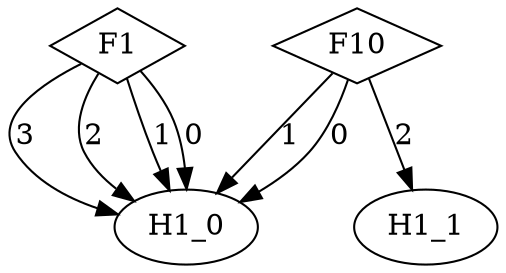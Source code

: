 digraph {
node [label=H1_0,style=""] H1_0
node [label=H1_0,style=""] H1_0
node [label=H1_0,style=""] H1_0
node [label=H1_0,style=""] H1_0
node [label=H1_1,style=""] H1_1
node [label=H1_0,style=""] H1_0
node [label=H1_0,style=""] H1_0
node [label=F1,shape="diamond",style=""] 1
node [label=F10,shape="diamond",style=""] 0

1 -> H1_0 [label="3"]
1 -> H1_0 [label="2"]
1 -> H1_0 [label="1"]
1 -> H1_0 [label="0"]
0 -> H1_1 [label="2"]
0 -> H1_0 [label="1"]
0 -> H1_0 [label="0"]
}